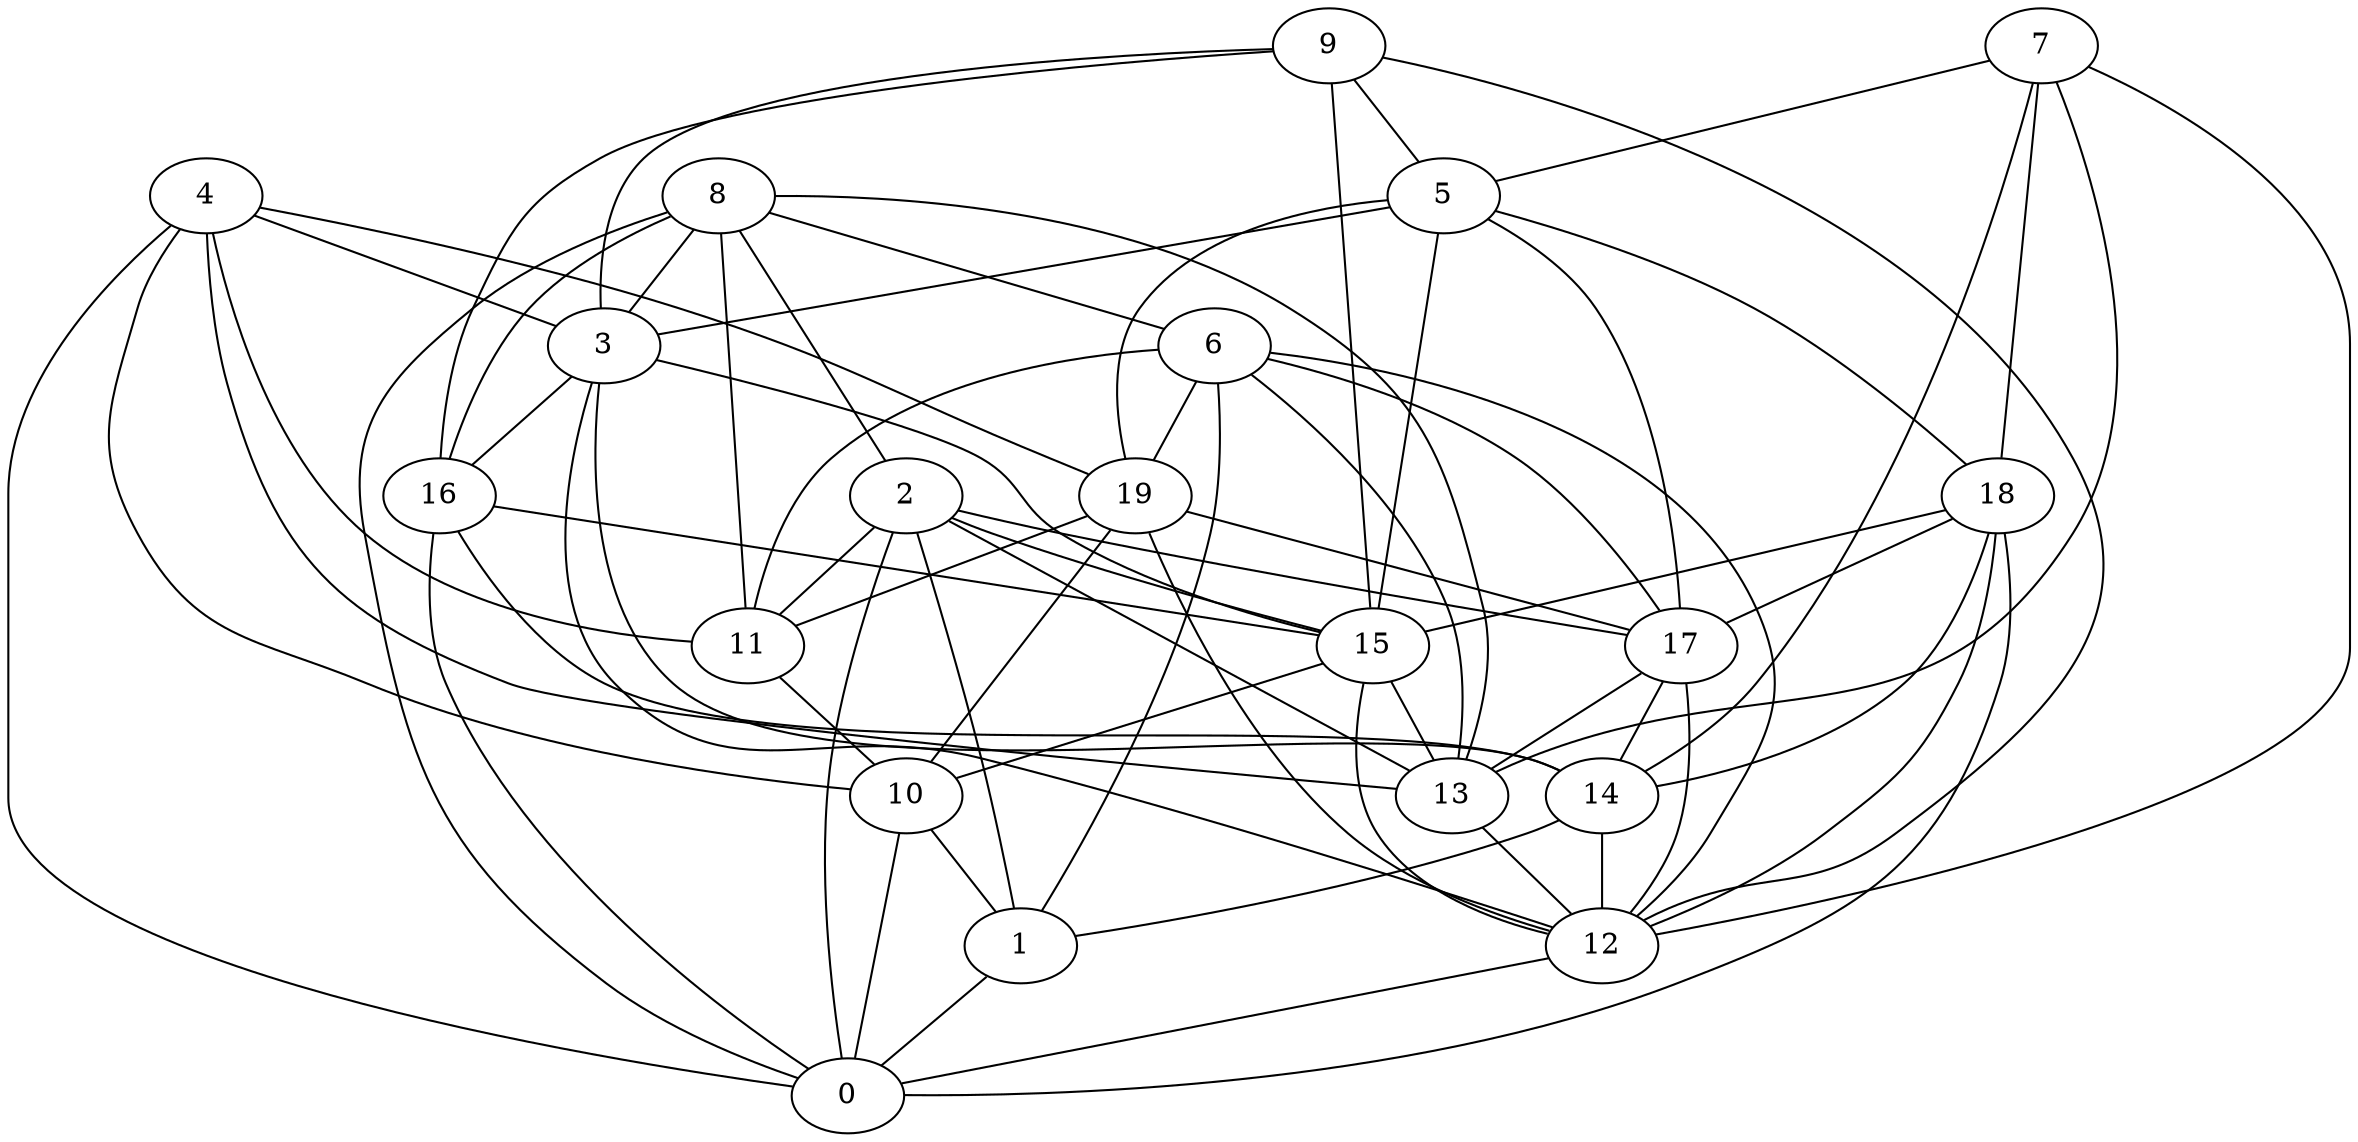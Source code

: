 digraph GG_graph {

subgraph G_graph {
edge [color = black]
"6" -> "1" [dir = none]
"6" -> "19" [dir = none]
"19" -> "10" [dir = none]
"2" -> "11" [dir = none]
"2" -> "17" [dir = none]
"2" -> "0" [dir = none]
"2" -> "15" [dir = none]
"8" -> "3" [dir = none]
"8" -> "16" [dir = none]
"8" -> "2" [dir = none]
"12" -> "0" [dir = none]
"10" -> "1" [dir = none]
"10" -> "0" [dir = none]
"5" -> "15" [dir = none]
"5" -> "17" [dir = none]
"7" -> "5" [dir = none]
"7" -> "14" [dir = none]
"9" -> "5" [dir = none]
"9" -> "15" [dir = none]
"18" -> "0" [dir = none]
"18" -> "15" [dir = none]
"18" -> "14" [dir = none]
"18" -> "17" [dir = none]
"4" -> "0" [dir = none]
"4" -> "10" [dir = none]
"4" -> "3" [dir = none]
"4" -> "19" [dir = none]
"4" -> "11" [dir = none]
"4" -> "13" [dir = none]
"14" -> "1" [dir = none]
"15" -> "13" [dir = none]
"15" -> "12" [dir = none]
"15" -> "10" [dir = none]
"3" -> "14" [dir = none]
"3" -> "16" [dir = none]
"3" -> "15" [dir = none]
"16" -> "15" [dir = none]
"16" -> "0" [dir = none]
"2" -> "1" [dir = none]
"19" -> "12" [dir = none]
"17" -> "14" [dir = none]
"8" -> "6" [dir = none]
"9" -> "12" [dir = none]
"18" -> "12" [dir = none]
"1" -> "0" [dir = none]
"9" -> "3" [dir = none]
"6" -> "17" [dir = none]
"2" -> "13" [dir = none]
"19" -> "17" [dir = none]
"6" -> "13" [dir = none]
"9" -> "16" [dir = none]
"17" -> "12" [dir = none]
"6" -> "11" [dir = none]
"19" -> "11" [dir = none]
"7" -> "18" [dir = none]
"7" -> "12" [dir = none]
"14" -> "12" [dir = none]
"5" -> "19" [dir = none]
"3" -> "12" [dir = none]
"6" -> "12" [dir = none]
"5" -> "3" [dir = none]
"13" -> "12" [dir = none]
"8" -> "11" [dir = none]
"8" -> "0" [dir = none]
"8" -> "13" [dir = none]
"5" -> "18" [dir = none]
"17" -> "13" [dir = none]
"7" -> "13" [dir = none]
"16" -> "14" [dir = none]
"11" -> "10" [dir = none]
}

}
